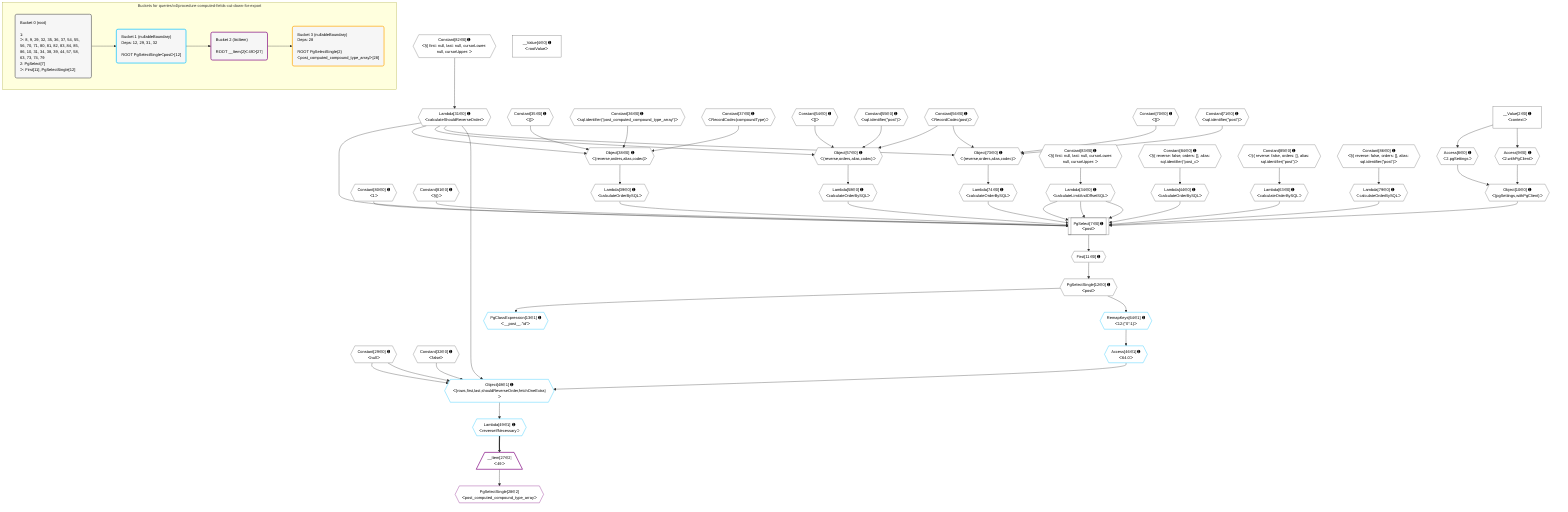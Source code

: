 %%{init: {'themeVariables': { 'fontSize': '12px'}}}%%
graph TD
    classDef path fill:#eee,stroke:#000,color:#000
    classDef plan fill:#fff,stroke-width:1px,color:#000
    classDef itemplan fill:#fff,stroke-width:2px,color:#000
    classDef unbatchedplan fill:#dff,stroke-width:1px,color:#000
    classDef sideeffectplan fill:#fcc,stroke-width:2px,color:#000
    classDef bucket fill:#f6f6f6,color:#000,stroke-width:2px,text-align:left


    %% plan dependencies
    PgSelect7[["PgSelect[7∈0] ➊<br />ᐸpostᐳ"]]:::plan
    Object10{{"Object[10∈0] ➊<br />ᐸ{pgSettings,withPgClient}ᐳ"}}:::plan
    Constant80{{"Constant[80∈0] ➊<br />ᐸ1ᐳ"}}:::plan
    Constant81{{"Constant[81∈0] ➊<br />ᐸ§{}ᐳ"}}:::plan
    Lambda34{{"Lambda[34∈0] ➊<br />ᐸcalculateLimitAndOffsetSQLᐳ"}}:::plan
    Lambda39{{"Lambda[39∈0] ➊<br />ᐸcalculateOrderBySQLᐳ"}}:::plan
    Lambda44{{"Lambda[44∈0] ➊<br />ᐸcalculateOrderBySQLᐳ"}}:::plan
    Lambda58{{"Lambda[58∈0] ➊<br />ᐸcalculateOrderBySQLᐳ"}}:::plan
    Lambda63{{"Lambda[63∈0] ➊<br />ᐸcalculateOrderBySQLᐳ"}}:::plan
    Lambda31{{"Lambda[31∈0] ➊<br />ᐸcalculateShouldReverseOrderᐳ"}}:::plan
    Lambda74{{"Lambda[74∈0] ➊<br />ᐸcalculateOrderBySQLᐳ"}}:::plan
    Lambda79{{"Lambda[79∈0] ➊<br />ᐸcalculateOrderBySQLᐳ"}}:::plan
    Object10 & Constant80 & Constant81 & Lambda34 & Lambda39 & Lambda44 & Lambda34 & Lambda58 & Lambda63 & Lambda31 & Lambda34 & Lambda74 & Lambda79 --> PgSelect7
    Object38{{"Object[38∈0] ➊<br />ᐸ{reverse,orders,alias,codec}ᐳ"}}:::plan
    Constant35{{"Constant[35∈0] ➊<br />ᐸ[]ᐳ"}}:::plan
    Constant36{{"Constant[36∈0] ➊<br />ᐸsql.identifier(”post_computed_compound_type_array”)ᐳ"}}:::plan
    Constant37{{"Constant[37∈0] ➊<br />ᐸRecordCodec(compoundType)ᐳ"}}:::plan
    Lambda31 & Constant35 & Constant36 & Constant37 --> Object38
    Object57{{"Object[57∈0] ➊<br />ᐸ{reverse,orders,alias,codec}ᐳ"}}:::plan
    Constant54{{"Constant[54∈0] ➊<br />ᐸ[]ᐳ"}}:::plan
    Constant55{{"Constant[55∈0] ➊<br />ᐸsql.identifier(”post”)ᐳ"}}:::plan
    Constant56{{"Constant[56∈0] ➊<br />ᐸRecordCodec(post)ᐳ"}}:::plan
    Lambda31 & Constant54 & Constant55 & Constant56 --> Object57
    Object73{{"Object[73∈0] ➊<br />ᐸ{reverse,orders,alias,codec}ᐳ"}}:::plan
    Constant70{{"Constant[70∈0] ➊<br />ᐸ[]ᐳ"}}:::plan
    Constant71{{"Constant[71∈0] ➊<br />ᐸsql.identifier(”post”)ᐳ"}}:::plan
    Lambda31 & Constant70 & Constant71 & Constant56 --> Object73
    Access8{{"Access[8∈0] ➊<br />ᐸ2.pgSettingsᐳ"}}:::plan
    Access9{{"Access[9∈0] ➊<br />ᐸ2.withPgClientᐳ"}}:::plan
    Access8 & Access9 --> Object10
    __Value2["__Value[2∈0] ➊<br />ᐸcontextᐳ"]:::plan
    __Value2 --> Access8
    __Value2 --> Access9
    First11{{"First[11∈0] ➊"}}:::plan
    PgSelect7 --> First11
    PgSelectSingle12{{"PgSelectSingle[12∈0] ➊<br />ᐸpostᐳ"}}:::plan
    First11 --> PgSelectSingle12
    Constant82{{"Constant[82∈0] ➊<br />ᐸ§{ first: null, last: null, cursorLower: null, cursorUpper: ᐳ"}}:::plan
    Constant82 --> Lambda31
    Constant83{{"Constant[83∈0] ➊<br />ᐸ§{ first: null, last: null, cursorLower: null, cursorUpper: ᐳ"}}:::plan
    Constant83 --> Lambda34
    Object38 --> Lambda39
    Constant84{{"Constant[84∈0] ➊<br />ᐸ§{ reverse: false, orders: [], alias: sql.identifier(”post_cᐳ"}}:::plan
    Constant84 --> Lambda44
    Object57 --> Lambda58
    Constant85{{"Constant[85∈0] ➊<br />ᐸ§{ reverse: false, orders: [], alias: sql.identifier(”post”)ᐳ"}}:::plan
    Constant85 --> Lambda63
    Object73 --> Lambda74
    Constant86{{"Constant[86∈0] ➊<br />ᐸ§{ reverse: false, orders: [], alias: sql.identifier(”post”)ᐳ"}}:::plan
    Constant86 --> Lambda79
    __Value4["__Value[4∈0] ➊<br />ᐸrootValueᐳ"]:::plan
    Constant29{{"Constant[29∈0] ➊<br />ᐸnullᐳ"}}:::plan
    Constant32{{"Constant[32∈0] ➊<br />ᐸfalseᐳ"}}:::plan
    Object48{{"Object[48∈1] ➊<br />ᐸ{rows,first,last,shouldReverseOrder,fetchOneExtra}ᐳ"}}:::plan
    Access46{{"Access[46∈1] ➊<br />ᐸ64.0ᐳ"}}:::plan
    Access46 & Constant29 & Constant29 & Lambda31 & Constant32 --> Object48
    PgClassExpression13{{"PgClassExpression[13∈1] ➊<br />ᐸ__post__.”id”ᐳ"}}:::plan
    PgSelectSingle12 --> PgClassExpression13
    RemapKeys64{{"RemapKeys[64∈1] ➊<br />ᐸ12:{”0”:1}ᐳ"}}:::plan
    RemapKeys64 --> Access46
    Lambda49{{"Lambda[49∈1] ➊<br />ᐸreverseIfNecessaryᐳ"}}:::plan
    Object48 --> Lambda49
    PgSelectSingle12 --> RemapKeys64
    __Item27[/"__Item[27∈2]<br />ᐸ49ᐳ"\]:::itemplan
    Lambda49 ==> __Item27
    PgSelectSingle28{{"PgSelectSingle[28∈2]<br />ᐸpost_computed_compound_type_arrayᐳ"}}:::plan
    __Item27 --> PgSelectSingle28

    %% define steps

    subgraph "Buckets for queries/v4/procedure-computed-fields-cut-down-for-export"
    Bucket0("Bucket 0 (root)<br /><br />1: <br />ᐳ: 8, 9, 29, 32, 35, 36, 37, 54, 55, 56, 70, 71, 80, 81, 82, 83, 84, 85, 86, 10, 31, 34, 38, 39, 44, 57, 58, 63, 73, 74, 79<br />2: PgSelect[7]<br />ᐳ: First[11], PgSelectSingle[12]"):::bucket
    classDef bucket0 stroke:#696969
    class Bucket0,__Value2,__Value4,PgSelect7,Access8,Access9,Object10,First11,PgSelectSingle12,Constant29,Lambda31,Constant32,Lambda34,Constant35,Constant36,Constant37,Object38,Lambda39,Lambda44,Constant54,Constant55,Constant56,Object57,Lambda58,Lambda63,Constant70,Constant71,Object73,Lambda74,Lambda79,Constant80,Constant81,Constant82,Constant83,Constant84,Constant85,Constant86 bucket0
    Bucket1("Bucket 1 (nullableBoundary)<br />Deps: 12, 29, 31, 32<br /><br />ROOT PgSelectSingleᐸpostᐳ[12]"):::bucket
    classDef bucket1 stroke:#00bfff
    class Bucket1,PgClassExpression13,Access46,Object48,Lambda49,RemapKeys64 bucket1
    Bucket2("Bucket 2 (listItem)<br /><br />ROOT __Item{2}ᐸ49ᐳ[27]"):::bucket
    classDef bucket2 stroke:#7f007f
    class Bucket2,__Item27,PgSelectSingle28 bucket2
    Bucket3("Bucket 3 (nullableBoundary)<br />Deps: 28<br /><br />ROOT PgSelectSingle{2}ᐸpost_computed_compound_type_arrayᐳ[28]"):::bucket
    classDef bucket3 stroke:#ffa500
    class Bucket3 bucket3
    Bucket0 --> Bucket1
    Bucket1 --> Bucket2
    Bucket2 --> Bucket3
    end